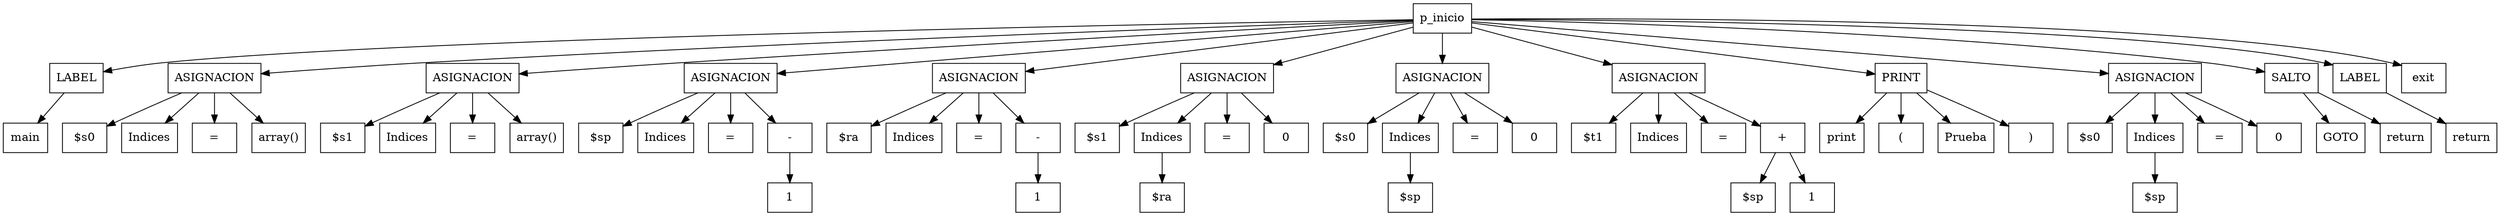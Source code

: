 digraph Q { 
  node [shape=record];
node0[label="LABEL"];
p_inicio ->node0;
node1[label="main"];
node0 -> node1;
node7[label="ASIGNACION"];
p_inicio ->node7;
node8[label="$s0"];
node7 -> node8;
node9[label="Indices"];
node7 -> node9;
node10[label="="];
node7 -> node10;
node2[label="array()"];
node7 -> node2;
node16[label="ASIGNACION"];
p_inicio ->node16;
node17[label="$s1"];
node16 -> node17;
node18[label="Indices"];
node16 -> node18;
node19[label="="];
node16 -> node19;
node11[label="array()"];
node16 -> node11;
node26[label="ASIGNACION"];
p_inicio ->node26;
node27[label="$sp"];
node26 -> node27;
node28[label="Indices"];
node26 -> node28;
node29[label="="];
node26 -> node29;
node21[label="-"];
node26 -> node21;
node20[label="1"];
node21 -> node20;
node36[label="ASIGNACION"];
p_inicio ->node36;
node37[label="$ra"];
node36 -> node37;
node38[label="Indices"];
node36 -> node38;
node39[label="="];
node36 -> node39;
node31[label="-"];
node36 -> node31;
node30[label="1"];
node31 -> node30;
node42[label="ASIGNACION"];
p_inicio ->node42;
node43[label="$s1"];
node42 -> node43;
node44[label="Indices"];
node42 -> node44;
node40[label="$ra"];
node44 -> node40;
node45[label="="];
node42 -> node45;
node41[label="0"];
node42 -> node41;
node48[label="ASIGNACION"];
p_inicio ->node48;
node49[label="$s0"];
node48 -> node49;
node50[label="Indices"];
node48 -> node50;
node46[label="$sp"];
node50 -> node46;
node51[label="="];
node48 -> node51;
node47[label="0"];
node48 -> node47;
node55[label="ASIGNACION"];
p_inicio ->node55;
node56[label="$t1"];
node55 -> node56;
node57[label="Indices"];
node55 -> node57;
node58[label="="];
node55 -> node58;
node54[label="+"];
node55 -> node54;
node52[label="$sp"];
node54 -> node52;
node53[label="1"];
node54 -> node53;
node60[label="PRINT"];
p_inicio ->node60;
node61[label="print"];
node60 -> node61;
node62[label="("];
node60 -> node62;
node59[label="Prueba"];
node60 -> node59;
node63[label=")"];
node60 -> node63;
node66[label="ASIGNACION"];
p_inicio ->node66;
node67[label="$s0"];
node66 -> node67;
node68[label="Indices"];
node66 -> node68;
node64[label="$sp"];
node68 -> node64;
node69[label="="];
node66 -> node69;
node65[label="0"];
node66 -> node65;
node70[label="SALTO"];
p_inicio ->node70;
node71[label="GOTO"];
node70 -> node71;
node72[label="return"];
node70 -> node72;
node73[label="LABEL"];
p_inicio ->node73;
node74[label="return"];
node73 -> node74;
node75[label="exit"];
p_inicio ->node75;

}